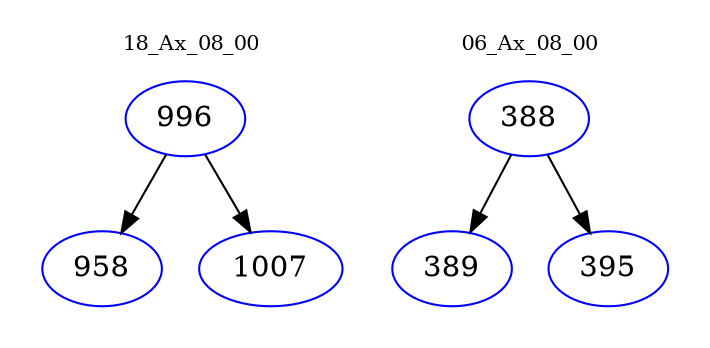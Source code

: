 digraph{
subgraph cluster_0 {
color = white
label = "18_Ax_08_00";
fontsize=10;
T0_996 [label="996", color="blue"]
T0_996 -> T0_958 [color="black"]
T0_958 [label="958", color="blue"]
T0_996 -> T0_1007 [color="black"]
T0_1007 [label="1007", color="blue"]
}
subgraph cluster_1 {
color = white
label = "06_Ax_08_00";
fontsize=10;
T1_388 [label="388", color="blue"]
T1_388 -> T1_389 [color="black"]
T1_389 [label="389", color="blue"]
T1_388 -> T1_395 [color="black"]
T1_395 [label="395", color="blue"]
}
}
